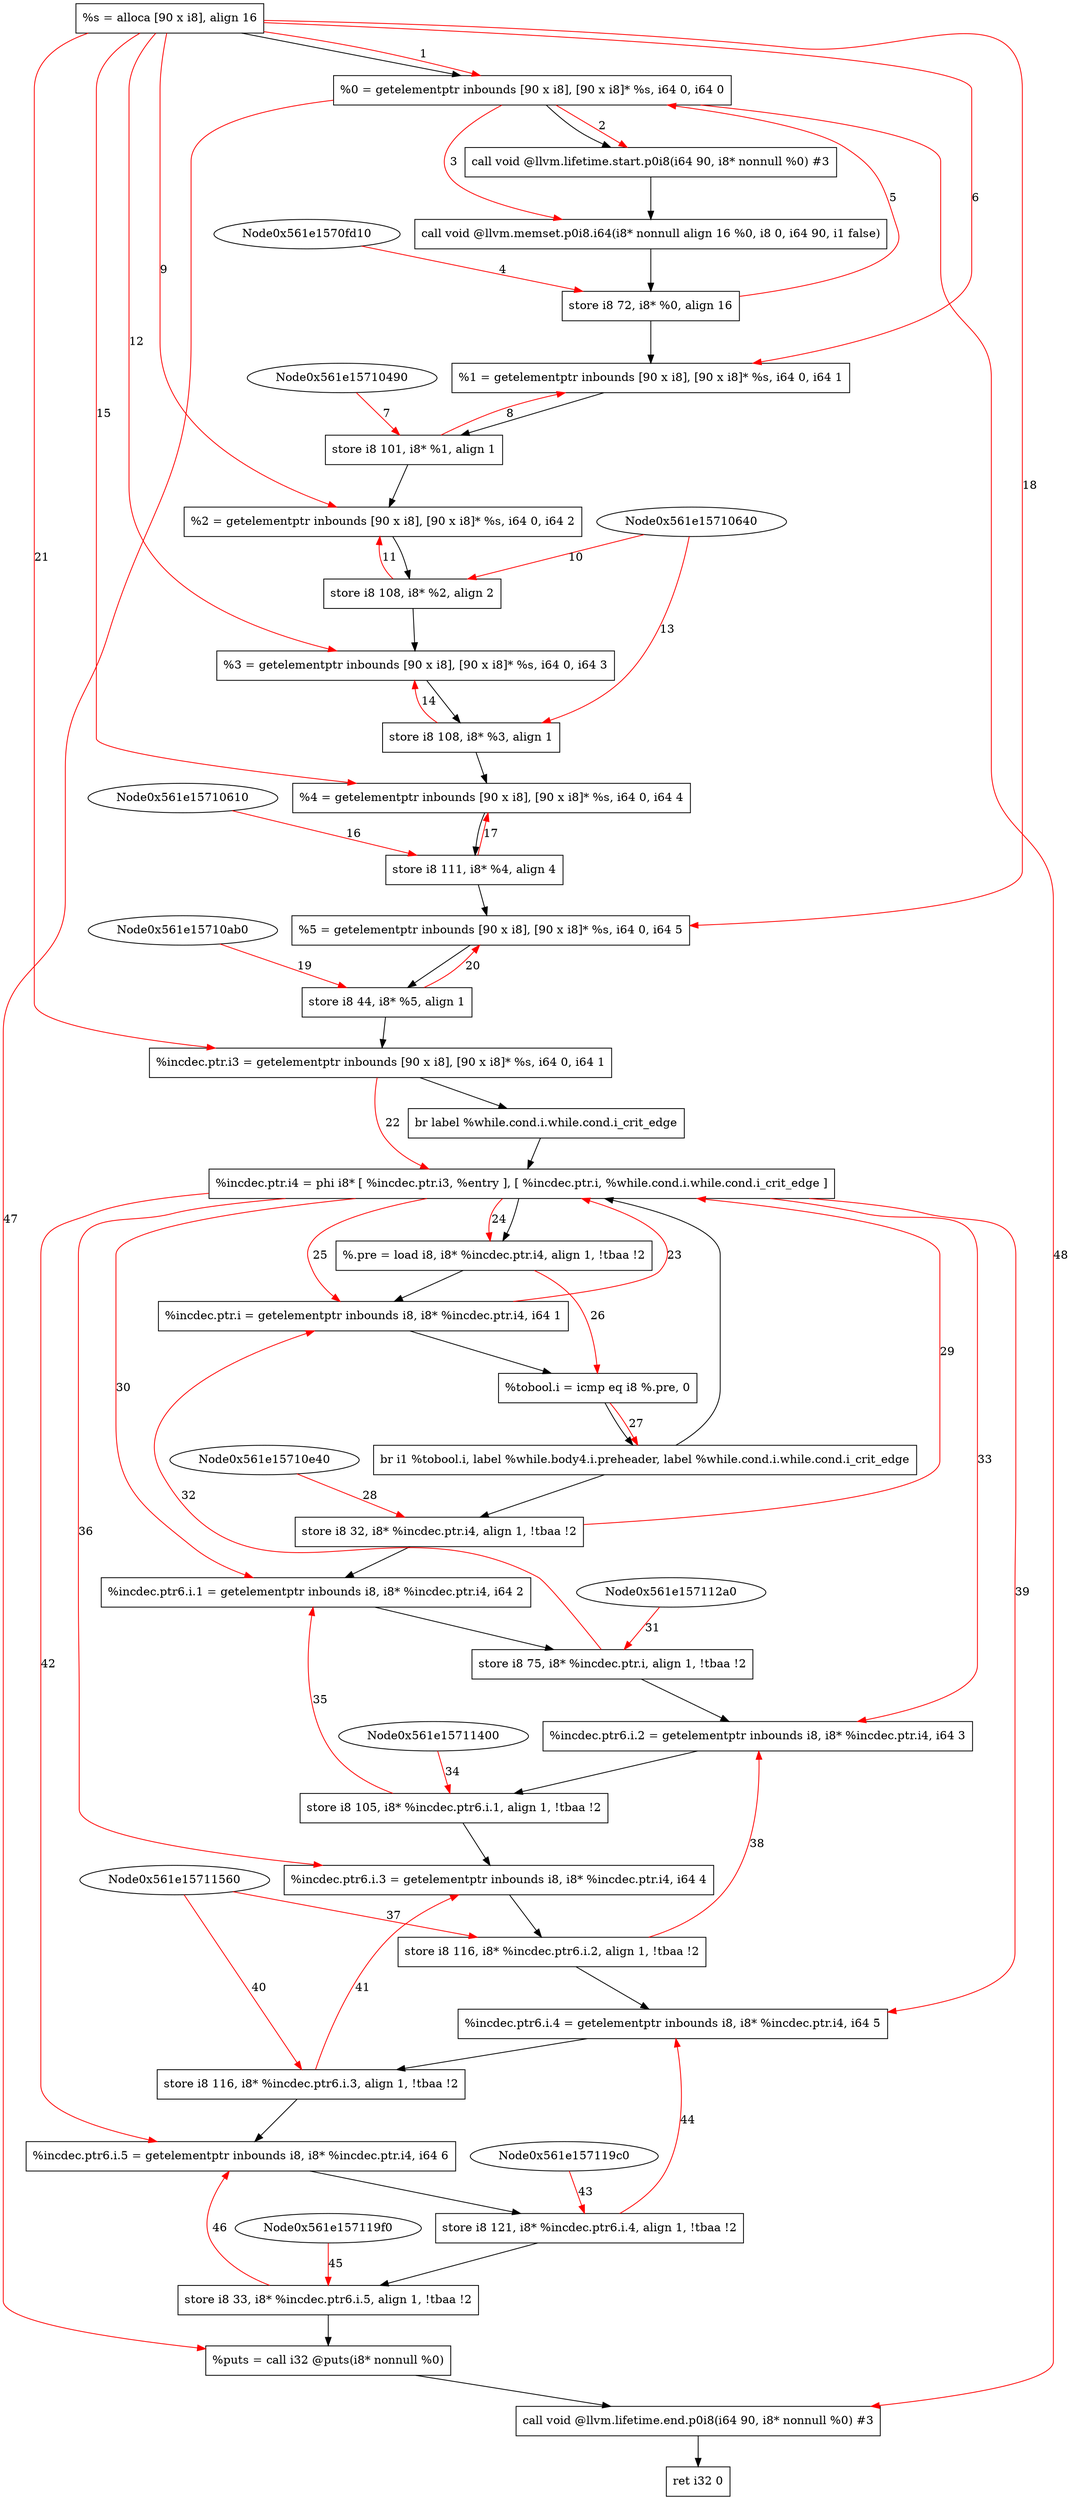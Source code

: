 digraph "CDFG for'main' function" {
	Node0x561e1570f5a8[shape=record, label="  %s = alloca [90 x i8], align 16"]
	Node0x561e1570fc98[shape=record, label="  %0 = getelementptr inbounds [90 x i8], [90 x i8]* %s, i64 0, i64 0"]
	Node0x561e1570fee8[shape=record, label="  call void @llvm.lifetime.start.p0i8(i64 90, i8* nonnull %0) #3"]
	Node0x561e157102a8[shape=record, label="  call void @llvm.memset.p0i8.i64(i8* nonnull align 16 %0, i8 0, i64 90, i1 false)"]
	Node0x561e15710380[shape=record, label="  store i8 72, i8* %0, align 16"]
	Node0x561e15710418[shape=record, label="  %1 = getelementptr inbounds [90 x i8], [90 x i8]* %s, i64 0, i64 1"]
	Node0x561e157104f0[shape=record, label="  store i8 101, i8* %1, align 1"]
	Node0x561e157105b8[shape=record, label="  %2 = getelementptr inbounds [90 x i8], [90 x i8]* %s, i64 0, i64 2"]
	Node0x561e157106a0[shape=record, label="  store i8 108, i8* %2, align 2"]
	Node0x561e15710768[shape=record, label="  %3 = getelementptr inbounds [90 x i8], [90 x i8]* %s, i64 0, i64 3"]
	Node0x561e157107f0[shape=record, label="  store i8 108, i8* %3, align 1"]
	Node0x561e157108b8[shape=record, label="  %4 = getelementptr inbounds [90 x i8], [90 x i8]* %s, i64 0, i64 4"]
	Node0x561e15710990[shape=record, label="  store i8 111, i8* %4, align 4"]
	Node0x561e15710a58[shape=record, label="  %5 = getelementptr inbounds [90 x i8], [90 x i8]* %s, i64 0, i64 5"]
	Node0x561e15710b10[shape=record, label="  store i8 44, i8* %5, align 1"]
	Node0x561e15710ba8[shape=record, label="  %incdec.ptr.i3 = getelementptr inbounds [90 x i8], [90 x i8]* %s, i64 0, i64 1"]
	Node0x561e15710d98[shape=record, label="  br label %while.cond.i.while.cond.i_crit_edge"]
	Node0x561e15710e78[shape=record, label="  %incdec.ptr.i4 = phi i8* [ %incdec.ptr.i3, %entry ], [ %incdec.ptr.i, %while.cond.i.while.cond.i_crit_edge ]"]
	Node0x561e15710f28[shape=record, label="  %.pre = load i8, i8* %incdec.ptr.i4, align 1, !tbaa !2"]
	Node0x561e15710fa0[shape=record, label="  %incdec.ptr.i = getelementptr inbounds i8, i8* %incdec.ptr.i4, i64 1"]
	Node0x561e15711020[shape=record, label="  %tobool.i = icmp eq i8 %.pre, 0"]
	Node0x561e15711158[shape=record, label="  br i1 %tobool.i, label %while.body4.i.preheader, label %while.cond.i.while.cond.i_crit_edge"]
	Node0x561e157111d0[shape=record, label="  store i8 32, i8* %incdec.ptr.i4, align 1, !tbaa !2"]
	Node0x561e15711250[shape=record, label="  %incdec.ptr6.i.1 = getelementptr inbounds i8, i8* %incdec.ptr.i4, i64 2"]
	Node0x561e15711300[shape=record, label="  store i8 75, i8* %incdec.ptr.i, align 1, !tbaa !2"]
	Node0x561e15711380[shape=record, label="  %incdec.ptr6.i.2 = getelementptr inbounds i8, i8* %incdec.ptr.i4, i64 3"]
	Node0x561e15711490[shape=record, label="  store i8 105, i8* %incdec.ptr6.i.1, align 1, !tbaa !2"]
	Node0x561e15711510[shape=record, label="  %incdec.ptr6.i.3 = getelementptr inbounds i8, i8* %incdec.ptr.i4, i64 4"]
	Node0x561e157115f0[shape=record, label="  store i8 116, i8* %incdec.ptr6.i.2, align 1, !tbaa !2"]
	Node0x561e15711670[shape=record, label="  %incdec.ptr6.i.4 = getelementptr inbounds i8, i8* %incdec.ptr.i4, i64 5"]
	Node0x561e157118c0[shape=record, label="  store i8 116, i8* %incdec.ptr6.i.3, align 1, !tbaa !2"]
	Node0x561e15711940[shape=record, label="  %incdec.ptr6.i.5 = getelementptr inbounds i8, i8* %incdec.ptr.i4, i64 6"]
	Node0x561e15711a50[shape=record, label="  store i8 121, i8* %incdec.ptr6.i.4, align 1, !tbaa !2"]
	Node0x561e15711b00[shape=record, label="  store i8 33, i8* %incdec.ptr6.i.5, align 1, !tbaa !2"]
	Node0x561e15711c50[shape=record, label="  %puts = call i32 @puts(i8* nonnull %0)"]
	Node0x561e15711e18[shape=record, label="  call void @llvm.lifetime.end.p0i8(i64 90, i8* nonnull %0) #3"]
	Node0x561e15711ed8[shape=record, label="  ret i32 0"]
	Node0x561e1570f5a8 -> Node0x561e1570fc98
	Node0x561e1570fc98 -> Node0x561e1570fee8
	Node0x561e1570fee8 -> Node0x561e157102a8
	Node0x561e157102a8 -> Node0x561e15710380
	Node0x561e15710380 -> Node0x561e15710418
	Node0x561e15710418 -> Node0x561e157104f0
	Node0x561e157104f0 -> Node0x561e157105b8
	Node0x561e157105b8 -> Node0x561e157106a0
	Node0x561e157106a0 -> Node0x561e15710768
	Node0x561e15710768 -> Node0x561e157107f0
	Node0x561e157107f0 -> Node0x561e157108b8
	Node0x561e157108b8 -> Node0x561e15710990
	Node0x561e15710990 -> Node0x561e15710a58
	Node0x561e15710a58 -> Node0x561e15710b10
	Node0x561e15710b10 -> Node0x561e15710ba8
	Node0x561e15710ba8 -> Node0x561e15710d98
	Node0x561e15710d98 -> Node0x561e15710e78
	Node0x561e15710e78 -> Node0x561e15710f28
	Node0x561e15710f28 -> Node0x561e15710fa0
	Node0x561e15710fa0 -> Node0x561e15711020
	Node0x561e15711020 -> Node0x561e15711158
	Node0x561e15711158 -> Node0x561e157111d0
	Node0x561e15711158 -> Node0x561e15710e78
	Node0x561e157111d0 -> Node0x561e15711250
	Node0x561e15711250 -> Node0x561e15711300
	Node0x561e15711300 -> Node0x561e15711380
	Node0x561e15711380 -> Node0x561e15711490
	Node0x561e15711490 -> Node0x561e15711510
	Node0x561e15711510 -> Node0x561e157115f0
	Node0x561e157115f0 -> Node0x561e15711670
	Node0x561e15711670 -> Node0x561e157118c0
	Node0x561e157118c0 -> Node0x561e15711940
	Node0x561e15711940 -> Node0x561e15711a50
	Node0x561e15711a50 -> Node0x561e15711b00
	Node0x561e15711b00 -> Node0x561e15711c50
	Node0x561e15711c50 -> Node0x561e15711e18
	Node0x561e15711e18 -> Node0x561e15711ed8
edge [color=red]
	Node0x561e1570f5a8 -> Node0x561e1570fc98[label="1"]
	Node0x561e1570fc98 -> Node0x561e1570fee8[label="2"]
	Node0x561e1570fc98 -> Node0x561e157102a8[label="3"]
	Node0x561e1570fd10 -> Node0x561e15710380[label="4"]
	Node0x561e15710380 -> Node0x561e1570fc98[label="5"]
	Node0x561e1570f5a8 -> Node0x561e15710418[label="6"]
	Node0x561e15710490 -> Node0x561e157104f0[label="7"]
	Node0x561e157104f0 -> Node0x561e15710418[label="8"]
	Node0x561e1570f5a8 -> Node0x561e157105b8[label="9"]
	Node0x561e15710640 -> Node0x561e157106a0[label="10"]
	Node0x561e157106a0 -> Node0x561e157105b8[label="11"]
	Node0x561e1570f5a8 -> Node0x561e15710768[label="12"]
	Node0x561e15710640 -> Node0x561e157107f0[label="13"]
	Node0x561e157107f0 -> Node0x561e15710768[label="14"]
	Node0x561e1570f5a8 -> Node0x561e157108b8[label="15"]
	Node0x561e15710610 -> Node0x561e15710990[label="16"]
	Node0x561e15710990 -> Node0x561e157108b8[label="17"]
	Node0x561e1570f5a8 -> Node0x561e15710a58[label="18"]
	Node0x561e15710ab0 -> Node0x561e15710b10[label="19"]
	Node0x561e15710b10 -> Node0x561e15710a58[label="20"]
	Node0x561e1570f5a8 -> Node0x561e15710ba8[label="21"]
	Node0x561e15710ba8 -> Node0x561e15710e78[label="22"]
	Node0x561e15710fa0 -> Node0x561e15710e78[label="23"]
	Node0x561e15710e78 -> Node0x561e15710f28[label="24"]
	Node0x561e15710e78 -> Node0x561e15710fa0[label="25"]
	Node0x561e15710f28 -> Node0x561e15711020[label="26"]
	Node0x561e15711020 -> Node0x561e15711158[label="27"]
	Node0x561e15710e40 -> Node0x561e157111d0[label="28"]
	Node0x561e157111d0 -> Node0x561e15710e78[label="29"]
	Node0x561e15710e78 -> Node0x561e15711250[label="30"]
	Node0x561e157112a0 -> Node0x561e15711300[label="31"]
	Node0x561e15711300 -> Node0x561e15710fa0[label="32"]
	Node0x561e15710e78 -> Node0x561e15711380[label="33"]
	Node0x561e15711400 -> Node0x561e15711490[label="34"]
	Node0x561e15711490 -> Node0x561e15711250[label="35"]
	Node0x561e15710e78 -> Node0x561e15711510[label="36"]
	Node0x561e15711560 -> Node0x561e157115f0[label="37"]
	Node0x561e157115f0 -> Node0x561e15711380[label="38"]
	Node0x561e15710e78 -> Node0x561e15711670[label="39"]
	Node0x561e15711560 -> Node0x561e157118c0[label="40"]
	Node0x561e157118c0 -> Node0x561e15711510[label="41"]
	Node0x561e15710e78 -> Node0x561e15711940[label="42"]
	Node0x561e157119c0 -> Node0x561e15711a50[label="43"]
	Node0x561e15711a50 -> Node0x561e15711670[label="44"]
	Node0x561e157119f0 -> Node0x561e15711b00[label="45"]
	Node0x561e15711b00 -> Node0x561e15711940[label="46"]
	Node0x561e1570fc98 -> Node0x561e15711c50[label="47"]
	Node0x561e1570fc98 -> Node0x561e15711e18[label="48"]
}
